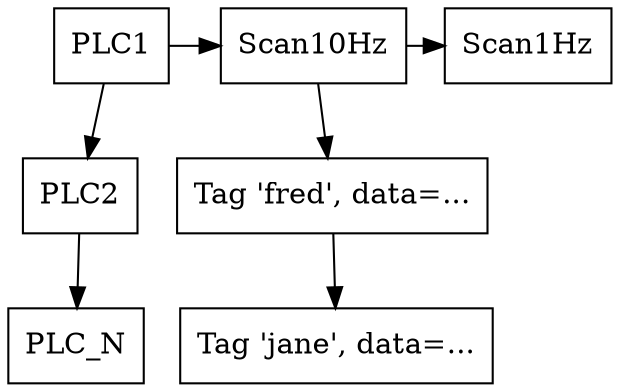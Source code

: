 #!dot -Tpng structs.dot -o structs.png
#!dot -Tps structs.dot -o structs.ps
 
digraph Structs
{
#	rankdir = LR;
#	PLC   [ shape=polygon,sides=4,peripheries=2 ];
#	Table [ shape=box ];

#	Driver -> PLC [ style=dotted, label="read/write commands" ];
#	PLC -> Driver [ style=dotted, label="status/data" ];

#	Driver -> Table [ label="updates" ];
#	Table -> Driver [ label="checks for write requests" ];

#	"Device Support" -> Table [ label="registers tags" ];
#	Table -> "Device Support" [ label="current data" ];

	node [ shape=box ];
	PLC1 -> PLC2 -> PLC_N
	{ rank=same; PLC1 -> Scan10Hz -> Scan1Hz }
	Scan10Hz -> "Tag 'fred', data=..." -> "Tag 'jane', data=...";
}

